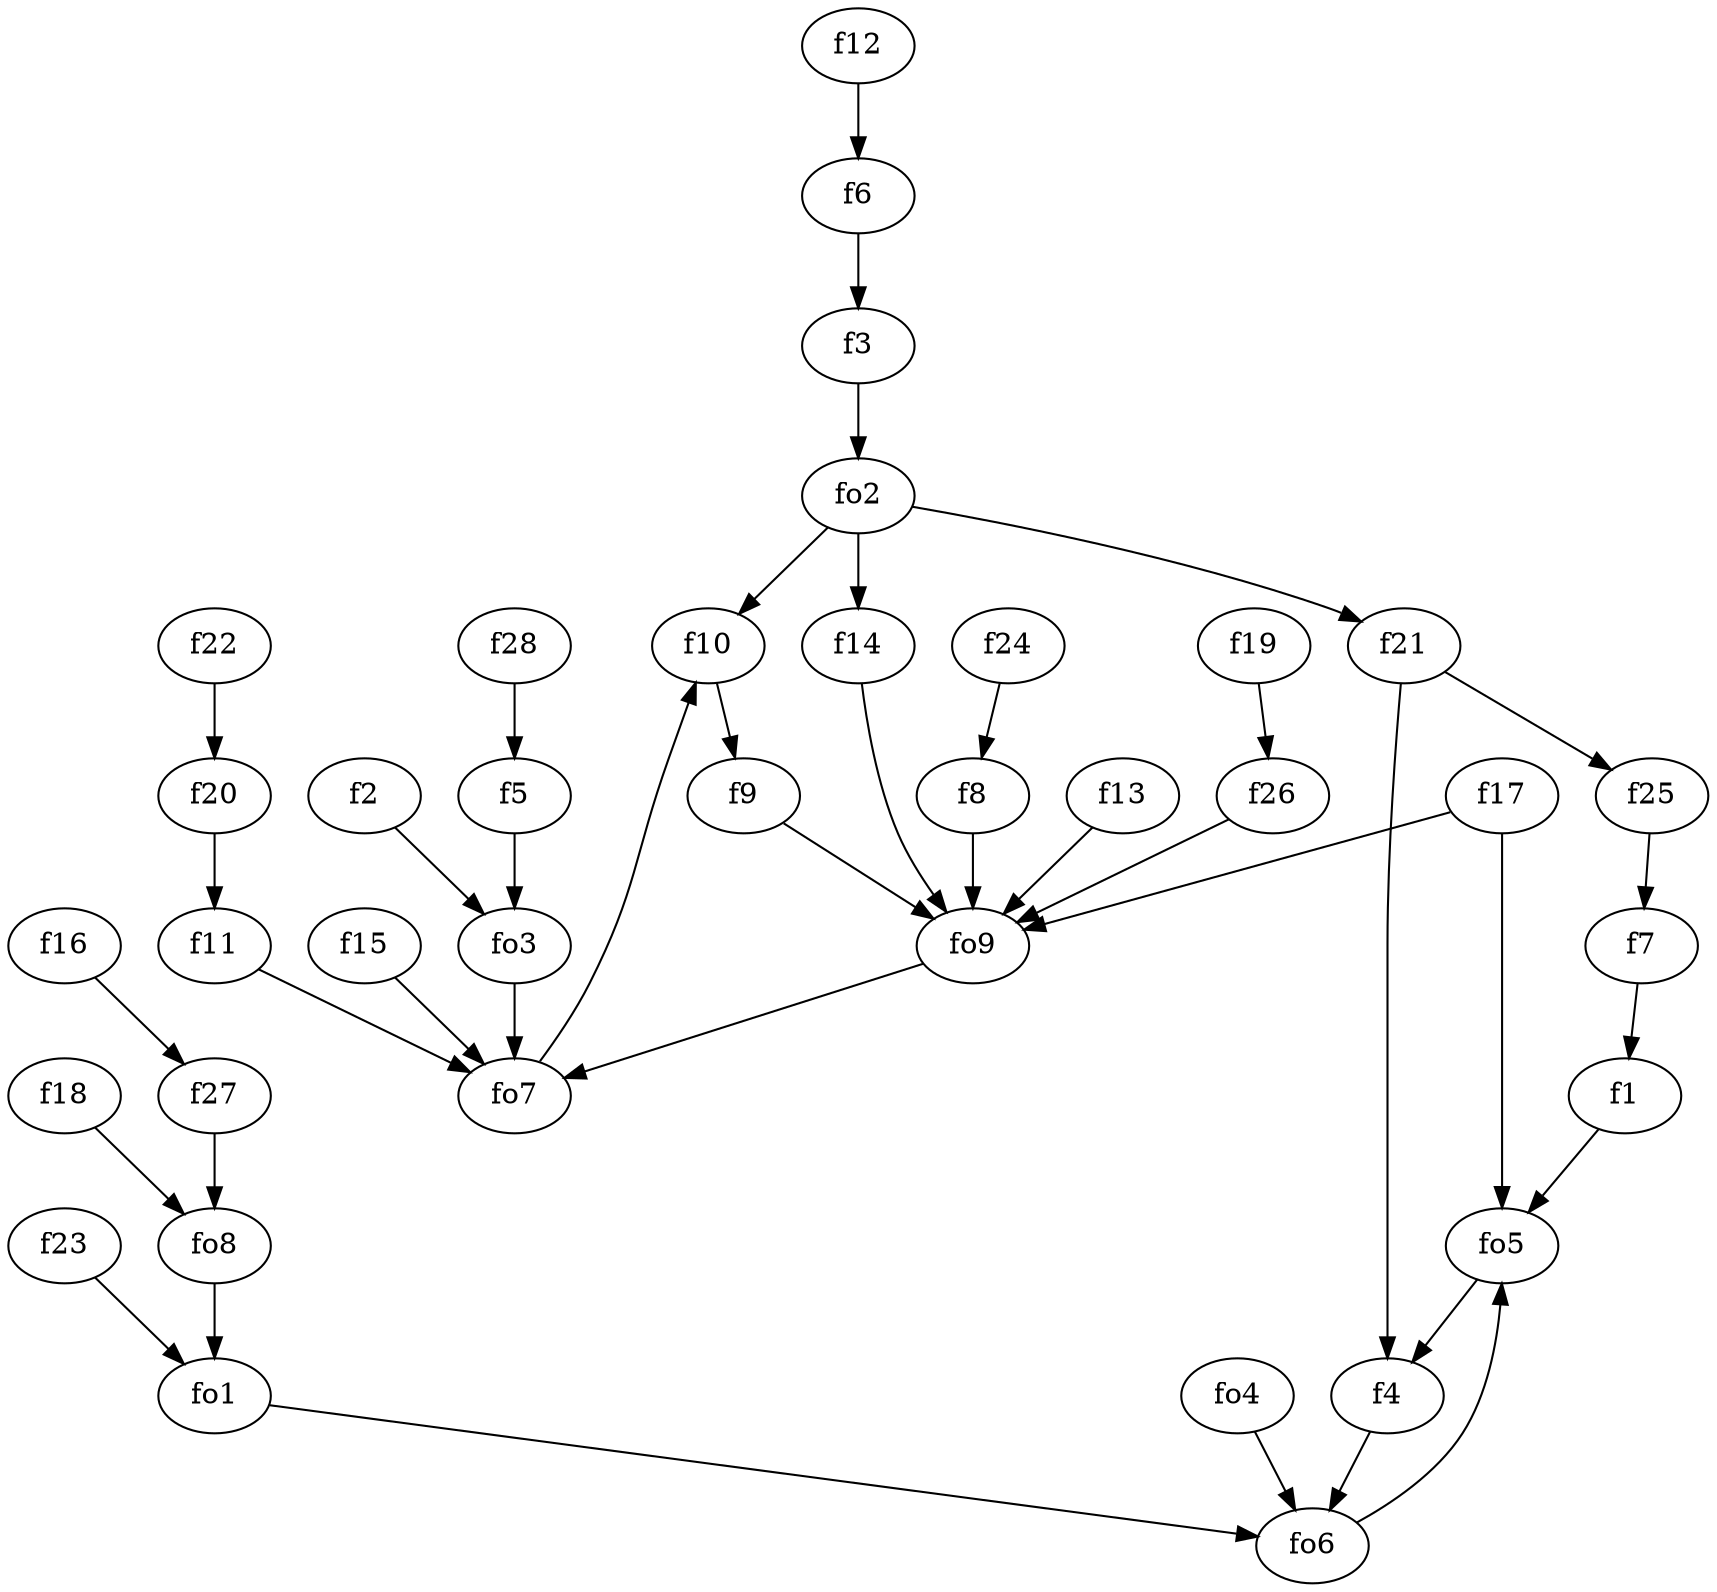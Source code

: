 strict digraph  {
f1;
f2;
f3;
f4;
f5;
f6;
f7;
f8;
f9;
f10;
f11;
f12;
f13;
f14;
f15;
f16;
f17;
f18;
f19;
f20;
f21;
f22;
f23;
f24;
f25;
f26;
f27;
f28;
fo1;
fo2;
fo3;
fo4;
fo5;
fo6;
fo7;
fo8;
fo9;
f1 -> fo5  [weight=2];
f2 -> fo3  [weight=2];
f3 -> fo2  [weight=2];
f4 -> fo6  [weight=2];
f5 -> fo3  [weight=2];
f6 -> f3  [weight=2];
f7 -> f1  [weight=2];
f8 -> fo9  [weight=2];
f9 -> fo9  [weight=2];
f10 -> f9  [weight=2];
f11 -> fo7  [weight=2];
f12 -> f6  [weight=2];
f13 -> fo9  [weight=2];
f14 -> fo9  [weight=2];
f15 -> fo7  [weight=2];
f16 -> f27  [weight=2];
f17 -> fo9  [weight=2];
f17 -> fo5  [weight=2];
f18 -> fo8  [weight=2];
f19 -> f26  [weight=2];
f20 -> f11  [weight=2];
f21 -> f25  [weight=2];
f21 -> f4  [weight=2];
f22 -> f20  [weight=2];
f23 -> fo1  [weight=2];
f24 -> f8  [weight=2];
f25 -> f7  [weight=2];
f26 -> fo9  [weight=2];
f27 -> fo8  [weight=2];
f28 -> f5  [weight=2];
fo1 -> fo6  [weight=2];
fo2 -> f14  [weight=2];
fo2 -> f21  [weight=2];
fo2 -> f10  [weight=2];
fo3 -> fo7  [weight=2];
fo4 -> fo6  [weight=2];
fo5 -> f4  [weight=2];
fo6 -> fo5  [weight=2];
fo7 -> f10  [weight=2];
fo8 -> fo1  [weight=2];
fo9 -> fo7  [weight=2];
}
